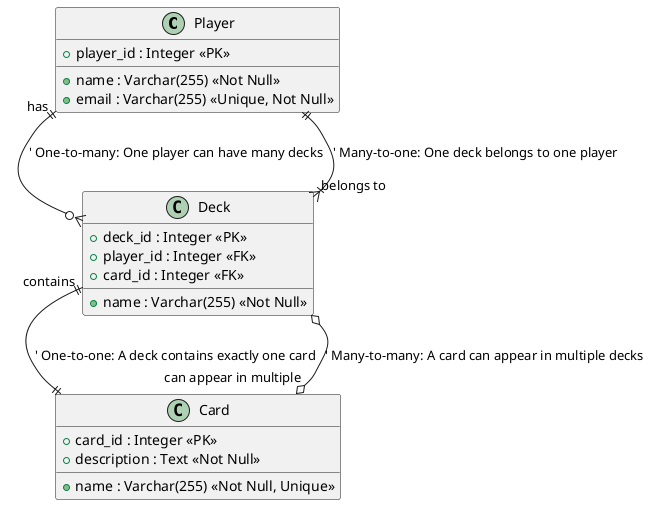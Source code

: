 @startuml

' Define entities (tables)
class "Player" {
  + player_id : Integer <<PK>>
  + name : Varchar(255) <<Not Null>>
  + email : Varchar(255) <<Unique, Not Null>>
}

class "Card" {
  + card_id : Integer <<PK>>
  + name : Varchar(255) <<Not Null, Unique>>
  + description : Text <<Not Null>>
}

class "Deck" {
  + deck_id : Integer <<PK>>
  + name : Varchar(255) <<Not Null>>
  + player_id : Integer <<FK>>
  + card_id : Integer <<FK>>
}

' Define relationships between entities
"Player" ||--o{ "Deck" : "has"   ' One-to-many: One player can have many decks
"Deck" }|--|| "Player" : "belongs to"   ' Many-to-one: One deck belongs to one player
"Deck" ||--|| "Card" : "contains"   ' One-to-one: A deck contains exactly one card
"Card" o--o "Deck" : "can appear in multiple"   ' Many-to-many: A card can appear in multiple decks

@enduml

